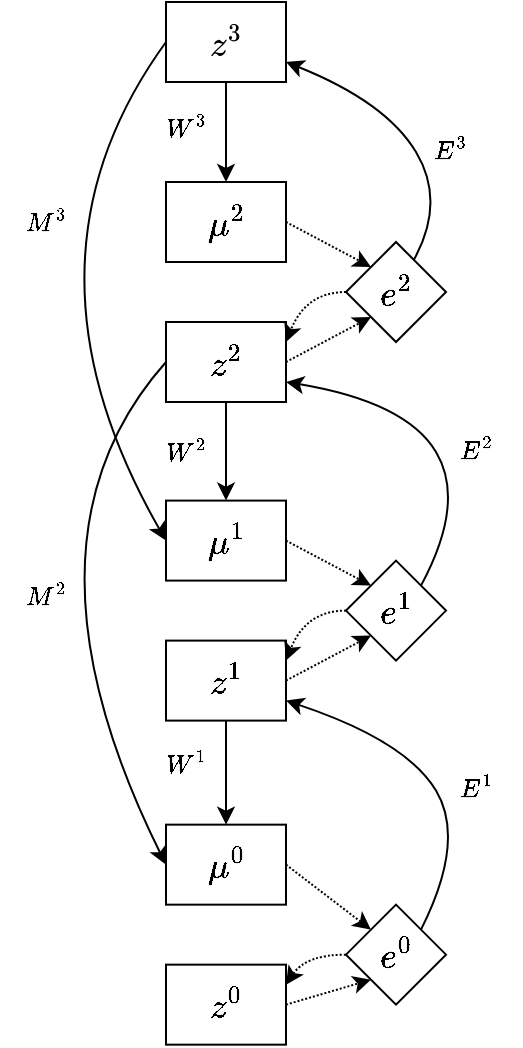 <mxfile version="22.1.18" type="device">
  <diagram name="Page-1" id="fu1geaqnW-9D8BklP9Hh">
    <mxGraphModel dx="1195" dy="651" grid="1" gridSize="10" guides="1" tooltips="1" connect="1" arrows="1" fold="1" page="1" pageScale="1" pageWidth="850" pageHeight="1100" math="1" shadow="0">
      <root>
        <mxCell id="0" />
        <mxCell id="1" parent="0" />
        <mxCell id="atAiUvy_6sOID0HwvwlK-1" value="&lt;font style=&quot;font-size: 15px;&quot;&gt;&lt;svg xmlns:xlink=&quot;http://www.w3.org/1999/xlink&quot; viewBox=&quot;0 -883.2 901.6 894.2&quot; role=&quot;img&quot; height=&quot;2.023ex&quot; width=&quot;2.04ex&quot; xmlns=&quot;http://www.w3.org/2000/svg&quot; style=&quot;vertical-align: -0.025ex; font-size: 15px;&quot;&gt;&lt;defs style=&quot;font-size: 15px;&quot;&gt;&lt;path d=&quot;M347 338Q337 338 294 349T231 360Q211 360 197 356T174 346T162 335T155 324L153 320Q150 317 138 317Q117 317 117 325Q117 330 120 339Q133 378 163 406T229 440Q241 442 246 442Q271 442 291 425T329 392T367 375Q389 375 411 408T434 441Q435 442 449 442H462Q468 436 468 434Q468 430 463 420T449 399T432 377T418 358L411 349Q368 298 275 214T160 106L148 94L163 93Q185 93 227 82T290 71Q328 71 360 90T402 140Q406 149 409 151T424 153Q443 153 443 143Q443 138 442 134Q425 72 376 31T278 -11Q252 -11 232 6T193 40T155 57Q111 57 76 -3Q70 -11 59 -11H54H41Q35 -5 35 -2Q35 13 93 84Q132 129 225 214T340 322Q352 338 347 338Z&quot; id=&quot;MJX-2-TEX-I-1D467&quot; style=&quot;font-size: 15px;&quot;&gt;&lt;/path&gt;&lt;path d=&quot;M127 463Q100 463 85 480T69 524Q69 579 117 622T233 665Q268 665 277 664Q351 652 390 611T430 522Q430 470 396 421T302 350L299 348Q299 347 308 345T337 336T375 315Q457 262 457 175Q457 96 395 37T238 -22Q158 -22 100 21T42 130Q42 158 60 175T105 193Q133 193 151 175T169 130Q169 119 166 110T159 94T148 82T136 74T126 70T118 67L114 66Q165 21 238 21Q293 21 321 74Q338 107 338 175V195Q338 290 274 322Q259 328 213 329L171 330L168 332Q166 335 166 348Q166 366 174 366Q202 366 232 371Q266 376 294 413T322 525V533Q322 590 287 612Q265 626 240 626Q208 626 181 615T143 592T132 580H135Q138 579 143 578T153 573T165 566T175 555T183 540T186 520Q186 498 172 481T127 463Z&quot; id=&quot;MJX-2-TEX-N-33&quot; style=&quot;font-size: 15px;&quot;&gt;&lt;/path&gt;&lt;/defs&gt;&lt;g transform=&quot;scale(1,-1)&quot; stroke-width=&quot;0&quot; fill=&quot;currentColor&quot; stroke=&quot;currentColor&quot; style=&quot;font-size: 15px;&quot;&gt;&lt;g data-mml-node=&quot;math&quot; style=&quot;font-size: 15px;&quot;&gt;&lt;g data-mml-node=&quot;msup&quot; style=&quot;font-size: 15px;&quot;&gt;&lt;g data-mml-node=&quot;mi&quot; style=&quot;font-size: 15px;&quot;&gt;&lt;use xlink:href=&quot;#MJX-2-TEX-I-1D467&quot; data-c=&quot;1D467&quot; style=&quot;font-size: 15px;&quot;&gt;&lt;/use&gt;&lt;/g&gt;&lt;g transform=&quot;translate(498,413) scale(0.707)&quot; data-mml-node=&quot;mn&quot; style=&quot;font-size: 15px;&quot;&gt;&lt;use xlink:href=&quot;#MJX-2-TEX-N-33&quot; data-c=&quot;33&quot; style=&quot;font-size: 15px;&quot;&gt;&lt;/use&gt;&lt;/g&gt;&lt;/g&gt;&lt;/g&gt;&lt;/g&gt;&lt;/svg&gt;&lt;/font&gt;" style="rounded=0;whiteSpace=wrap;html=1;fontSize=15;" parent="1" vertex="1">
          <mxGeometry x="320" y="40" width="60" height="40" as="geometry" />
        </mxCell>
        <mxCell id="atAiUvy_6sOID0HwvwlK-3" value="$$z^2$$" style="rounded=0;whiteSpace=wrap;html=1;fontSize=15;" parent="1" vertex="1">
          <mxGeometry x="320" y="200" width="60" height="40" as="geometry" />
        </mxCell>
        <mxCell id="atAiUvy_6sOID0HwvwlK-4" value="$$z^1$$" style="rounded=0;whiteSpace=wrap;html=1;fontSize=15;" parent="1" vertex="1">
          <mxGeometry x="320" y="359.3" width="60" height="40" as="geometry" />
        </mxCell>
        <mxCell id="atAiUvy_6sOID0HwvwlK-5" value="$$z^0$$" style="rounded=0;whiteSpace=wrap;html=1;fontSize=15;" parent="1" vertex="1">
          <mxGeometry x="320" y="521.33" width="60" height="40" as="geometry" />
        </mxCell>
        <mxCell id="atAiUvy_6sOID0HwvwlK-6" value="$$\mu^2$$" style="rounded=0;whiteSpace=wrap;html=1;fontSize=15;" parent="1" vertex="1">
          <mxGeometry x="320" y="130" width="60" height="40" as="geometry" />
        </mxCell>
        <mxCell id="atAiUvy_6sOID0HwvwlK-7" value="$$\mu^1$$" style="rounded=0;whiteSpace=wrap;html=1;fontSize=15;" parent="1" vertex="1">
          <mxGeometry x="320" y="289.3" width="60" height="40" as="geometry" />
        </mxCell>
        <mxCell id="atAiUvy_6sOID0HwvwlK-8" value="" style="endArrow=classic;html=1;rounded=0;exitX=0.5;exitY=1;exitDx=0;exitDy=0;entryX=0.5;entryY=0;entryDx=0;entryDy=0;" parent="1" source="atAiUvy_6sOID0HwvwlK-1" target="atAiUvy_6sOID0HwvwlK-6" edge="1">
          <mxGeometry width="50" height="50" relative="1" as="geometry">
            <mxPoint x="350" y="90" as="sourcePoint" />
            <mxPoint x="520" y="80" as="targetPoint" />
          </mxGeometry>
        </mxCell>
        <mxCell id="atAiUvy_6sOID0HwvwlK-38" value="$$W^3$$" style="edgeLabel;html=1;align=center;verticalAlign=middle;resizable=0;points=[];" parent="atAiUvy_6sOID0HwvwlK-8" vertex="1" connectable="0">
          <mxGeometry x="-0.103" y="-2" relative="1" as="geometry">
            <mxPoint x="-18" as="offset" />
          </mxGeometry>
        </mxCell>
        <mxCell id="atAiUvy_6sOID0HwvwlK-9" value="" style="endArrow=classic;html=1;rounded=0;exitX=0.5;exitY=1;exitDx=0;exitDy=0;entryX=0.5;entryY=0;entryDx=0;entryDy=0;" parent="1" source="atAiUvy_6sOID0HwvwlK-3" target="atAiUvy_6sOID0HwvwlK-7" edge="1">
          <mxGeometry width="50" height="50" relative="1" as="geometry">
            <mxPoint x="450" y="260" as="sourcePoint" />
            <mxPoint x="500" y="210" as="targetPoint" />
          </mxGeometry>
        </mxCell>
        <mxCell id="atAiUvy_6sOID0HwvwlK-39" value="$$W^2$$" style="edgeLabel;html=1;align=center;verticalAlign=middle;resizable=0;points=[];" parent="atAiUvy_6sOID0HwvwlK-9" vertex="1" connectable="0">
          <mxGeometry x="0.021" relative="1" as="geometry">
            <mxPoint x="-20" as="offset" />
          </mxGeometry>
        </mxCell>
        <mxCell id="atAiUvy_6sOID0HwvwlK-10" value="&lt;font style=&quot;font-size: 15px;&quot;&gt;$$e^2$$&lt;/font&gt;" style="rhombus;whiteSpace=wrap;html=1;" parent="1" vertex="1">
          <mxGeometry x="410" y="160" width="50" height="50" as="geometry" />
        </mxCell>
        <mxCell id="atAiUvy_6sOID0HwvwlK-11" value="" style="endArrow=classic;html=1;rounded=0;exitX=0.5;exitY=1;exitDx=0;exitDy=0;entryX=0.5;entryY=0;entryDx=0;entryDy=0;" parent="1" source="atAiUvy_6sOID0HwvwlK-4" target="atAiUvy_6sOID0HwvwlK-14" edge="1">
          <mxGeometry width="50" height="50" relative="1" as="geometry">
            <mxPoint x="420" y="489.3" as="sourcePoint" />
            <mxPoint x="470" y="439.3" as="targetPoint" />
          </mxGeometry>
        </mxCell>
        <mxCell id="atAiUvy_6sOID0HwvwlK-40" value="$$W^1$$" style="edgeLabel;html=1;align=center;verticalAlign=middle;resizable=0;points=[];" parent="atAiUvy_6sOID0HwvwlK-11" vertex="1" connectable="0">
          <mxGeometry x="-0.191" y="1" relative="1" as="geometry">
            <mxPoint x="-21" as="offset" />
          </mxGeometry>
        </mxCell>
        <mxCell id="atAiUvy_6sOID0HwvwlK-12" value="&lt;font style=&quot;font-size: 15px;&quot;&gt;$$e^1$$&lt;/font&gt;" style="rhombus;whiteSpace=wrap;html=1;" parent="1" vertex="1">
          <mxGeometry x="410" y="319.3" width="50" height="50" as="geometry" />
        </mxCell>
        <mxCell id="atAiUvy_6sOID0HwvwlK-13" value="" style="endArrow=classic;html=1;rounded=0;exitX=1;exitY=0.5;exitDx=0;exitDy=0;entryX=0;entryY=0;entryDx=0;entryDy=0;dashed=1;dashPattern=1 1;" parent="1" source="atAiUvy_6sOID0HwvwlK-6" target="atAiUvy_6sOID0HwvwlK-10" edge="1">
          <mxGeometry width="50" height="50" relative="1" as="geometry">
            <mxPoint x="500" y="120" as="sourcePoint" />
            <mxPoint x="550" y="70" as="targetPoint" />
          </mxGeometry>
        </mxCell>
        <mxCell id="atAiUvy_6sOID0HwvwlK-14" value="$$\mu^0$$" style="rounded=0;whiteSpace=wrap;html=1;fontSize=15;" parent="1" vertex="1">
          <mxGeometry x="320" y="451.33" width="60" height="40" as="geometry" />
        </mxCell>
        <mxCell id="atAiUvy_6sOID0HwvwlK-15" value="&lt;font style=&quot;font-size: 15px;&quot;&gt;$$e^0$$&lt;/font&gt;" style="rhombus;whiteSpace=wrap;html=1;" parent="1" vertex="1">
          <mxGeometry x="410" y="491.33" width="50" height="50" as="geometry" />
        </mxCell>
        <mxCell id="atAiUvy_6sOID0HwvwlK-16" value="" style="endArrow=classic;html=1;rounded=0;entryX=0;entryY=1;entryDx=0;entryDy=0;exitX=1;exitY=0.5;exitDx=0;exitDy=0;dashed=1;dashPattern=1 1;" parent="1" source="atAiUvy_6sOID0HwvwlK-3" target="atAiUvy_6sOID0HwvwlK-10" edge="1">
          <mxGeometry width="50" height="50" relative="1" as="geometry">
            <mxPoint x="390" y="290" as="sourcePoint" />
            <mxPoint x="440" y="240" as="targetPoint" />
          </mxGeometry>
        </mxCell>
        <mxCell id="atAiUvy_6sOID0HwvwlK-17" value="" style="endArrow=classic;html=1;rounded=0;exitX=1;exitY=0.5;exitDx=0;exitDy=0;entryX=0;entryY=0;entryDx=0;entryDy=0;dashed=1;dashPattern=1 1;" parent="1" source="atAiUvy_6sOID0HwvwlK-7" target="atAiUvy_6sOID0HwvwlK-12" edge="1">
          <mxGeometry width="50" height="50" relative="1" as="geometry">
            <mxPoint x="400" y="319.3" as="sourcePoint" />
            <mxPoint x="450" y="269.3" as="targetPoint" />
          </mxGeometry>
        </mxCell>
        <mxCell id="atAiUvy_6sOID0HwvwlK-18" value="" style="endArrow=classic;html=1;rounded=0;exitX=1;exitY=0.5;exitDx=0;exitDy=0;entryX=0;entryY=1;entryDx=0;entryDy=0;dashed=1;dashPattern=1 1;" parent="1" source="atAiUvy_6sOID0HwvwlK-4" target="atAiUvy_6sOID0HwvwlK-12" edge="1">
          <mxGeometry width="50" height="50" relative="1" as="geometry">
            <mxPoint x="430" y="469.3" as="sourcePoint" />
            <mxPoint x="480" y="419.3" as="targetPoint" />
          </mxGeometry>
        </mxCell>
        <mxCell id="atAiUvy_6sOID0HwvwlK-19" value="" style="endArrow=classic;html=1;rounded=0;exitX=1;exitY=0.5;exitDx=0;exitDy=0;entryX=0;entryY=0;entryDx=0;entryDy=0;dashed=1;dashPattern=1 1;" parent="1" source="atAiUvy_6sOID0HwvwlK-14" target="atAiUvy_6sOID0HwvwlK-15" edge="1">
          <mxGeometry width="50" height="50" relative="1" as="geometry">
            <mxPoint x="480" y="511.33" as="sourcePoint" />
            <mxPoint x="530" y="461.33" as="targetPoint" />
          </mxGeometry>
        </mxCell>
        <mxCell id="atAiUvy_6sOID0HwvwlK-20" value="" style="endArrow=classic;html=1;rounded=0;exitX=1;exitY=0.5;exitDx=0;exitDy=0;entryX=0;entryY=1;entryDx=0;entryDy=0;dashed=1;dashPattern=1 1;" parent="1" source="atAiUvy_6sOID0HwvwlK-5" target="atAiUvy_6sOID0HwvwlK-15" edge="1">
          <mxGeometry width="50" height="50" relative="1" as="geometry">
            <mxPoint x="450" y="651.33" as="sourcePoint" />
            <mxPoint x="500" y="601.33" as="targetPoint" />
          </mxGeometry>
        </mxCell>
        <mxCell id="atAiUvy_6sOID0HwvwlK-22" value="" style="curved=1;endArrow=classic;html=1;rounded=0;exitX=1;exitY=0;exitDx=0;exitDy=0;entryX=1;entryY=0.75;entryDx=0;entryDy=0;" parent="1" source="atAiUvy_6sOID0HwvwlK-15" target="atAiUvy_6sOID0HwvwlK-4" edge="1">
          <mxGeometry width="50" height="50" relative="1" as="geometry">
            <mxPoint x="430" y="499.3" as="sourcePoint" />
            <mxPoint x="480" y="449.3" as="targetPoint" />
            <Array as="points">
              <mxPoint x="470" y="459.3" />
              <mxPoint x="440" y="409.3" />
            </Array>
          </mxGeometry>
        </mxCell>
        <mxCell id="atAiUvy_6sOID0HwvwlK-35" value="$$E^1$$" style="edgeLabel;html=1;align=center;verticalAlign=middle;resizable=0;points=[];" parent="atAiUvy_6sOID0HwvwlK-22" vertex="1" connectable="0">
          <mxGeometry x="-0.05" y="1" relative="1" as="geometry">
            <mxPoint x="22" as="offset" />
          </mxGeometry>
        </mxCell>
        <mxCell id="atAiUvy_6sOID0HwvwlK-23" value="" style="curved=1;endArrow=classic;html=1;rounded=0;entryX=1;entryY=0.75;entryDx=0;entryDy=0;" parent="1" source="atAiUvy_6sOID0HwvwlK-10" target="atAiUvy_6sOID0HwvwlK-1" edge="1">
          <mxGeometry width="50" height="50" relative="1" as="geometry">
            <mxPoint x="460" y="110" as="sourcePoint" />
            <mxPoint x="510" y="60" as="targetPoint" />
            <Array as="points">
              <mxPoint x="460" y="140" />
              <mxPoint x="430" y="90" />
            </Array>
          </mxGeometry>
        </mxCell>
        <mxCell id="atAiUvy_6sOID0HwvwlK-33" value="$$E^3$$" style="edgeLabel;html=1;align=center;verticalAlign=middle;resizable=0;points=[];" parent="atAiUvy_6sOID0HwvwlK-23" vertex="1" connectable="0">
          <mxGeometry x="-0.161" y="1" relative="1" as="geometry">
            <mxPoint x="17" y="-3" as="offset" />
          </mxGeometry>
        </mxCell>
        <mxCell id="atAiUvy_6sOID0HwvwlK-24" value="" style="curved=1;endArrow=classic;html=1;rounded=0;exitX=1;exitY=0;exitDx=0;exitDy=0;entryX=1;entryY=0.75;entryDx=0;entryDy=0;" parent="1" source="atAiUvy_6sOID0HwvwlK-12" target="atAiUvy_6sOID0HwvwlK-3" edge="1">
          <mxGeometry width="50" height="50" relative="1" as="geometry">
            <mxPoint x="450" y="330" as="sourcePoint" />
            <mxPoint x="500" y="280" as="targetPoint" />
            <Array as="points">
              <mxPoint x="470" y="290" />
              <mxPoint x="440" y="240" />
            </Array>
          </mxGeometry>
        </mxCell>
        <mxCell id="atAiUvy_6sOID0HwvwlK-34" value="&lt;div&gt;$$E^2$$&lt;/div&gt;" style="edgeLabel;html=1;align=center;verticalAlign=middle;resizable=0;points=[];" parent="atAiUvy_6sOID0HwvwlK-24" vertex="1" connectable="0">
          <mxGeometry x="-0.077" y="-1" relative="1" as="geometry">
            <mxPoint x="19" as="offset" />
          </mxGeometry>
        </mxCell>
        <mxCell id="atAiUvy_6sOID0HwvwlK-25" value="" style="curved=1;endArrow=classic;html=1;rounded=0;exitX=0;exitY=0.5;exitDx=0;exitDy=0;entryX=1;entryY=0.25;entryDx=0;entryDy=0;dashed=1;dashPattern=1 1;" parent="1" source="atAiUvy_6sOID0HwvwlK-12" target="atAiUvy_6sOID0HwvwlK-4" edge="1">
          <mxGeometry width="50" height="50" relative="1" as="geometry">
            <mxPoint x="510" y="369.3" as="sourcePoint" />
            <mxPoint x="390" y="359.3" as="targetPoint" />
            <Array as="points">
              <mxPoint x="390" y="344.3" />
            </Array>
          </mxGeometry>
        </mxCell>
        <mxCell id="atAiUvy_6sOID0HwvwlK-26" value="" style="curved=1;endArrow=classic;html=1;rounded=0;exitX=0;exitY=0.5;exitDx=0;exitDy=0;entryX=1;entryY=0.25;entryDx=0;entryDy=0;dashed=1;dashPattern=1 1;" parent="1" source="atAiUvy_6sOID0HwvwlK-10" target="atAiUvy_6sOID0HwvwlK-3" edge="1">
          <mxGeometry width="50" height="50" relative="1" as="geometry">
            <mxPoint x="500" y="230" as="sourcePoint" />
            <mxPoint x="550" y="180" as="targetPoint" />
            <Array as="points">
              <mxPoint x="390" y="185" />
            </Array>
          </mxGeometry>
        </mxCell>
        <mxCell id="atAiUvy_6sOID0HwvwlK-29" value="" style="curved=1;endArrow=classic;html=1;rounded=0;exitX=0;exitY=0.5;exitDx=0;exitDy=0;entryX=1;entryY=0.25;entryDx=0;entryDy=0;dashed=1;dashPattern=1 1;" parent="1" source="atAiUvy_6sOID0HwvwlK-15" target="atAiUvy_6sOID0HwvwlK-5" edge="1">
          <mxGeometry width="50" height="50" relative="1" as="geometry">
            <mxPoint x="500" y="491.33" as="sourcePoint" />
            <mxPoint x="550" y="441.33" as="targetPoint" />
            <Array as="points">
              <mxPoint x="390" y="516.33" />
            </Array>
          </mxGeometry>
        </mxCell>
        <mxCell id="atAiUvy_6sOID0HwvwlK-30" value="" style="curved=1;endArrow=classic;html=1;rounded=0;exitX=0;exitY=0.5;exitDx=0;exitDy=0;entryX=0;entryY=0.5;entryDx=0;entryDy=0;" parent="1" source="atAiUvy_6sOID0HwvwlK-1" target="atAiUvy_6sOID0HwvwlK-7" edge="1">
          <mxGeometry width="50" height="50" relative="1" as="geometry">
            <mxPoint x="180" y="200" as="sourcePoint" />
            <mxPoint x="260" y="250" as="targetPoint" />
            <Array as="points">
              <mxPoint x="240" y="170" />
            </Array>
          </mxGeometry>
        </mxCell>
        <mxCell id="T0ZQRzIu6jH0cw3Xytkt-1" value="$$M^3$$" style="edgeLabel;html=1;align=center;verticalAlign=middle;resizable=0;points=[];" vertex="1" connectable="0" parent="atAiUvy_6sOID0HwvwlK-30">
          <mxGeometry x="-0.275" y="25" relative="1" as="geometry">
            <mxPoint x="-17" y="-12" as="offset" />
          </mxGeometry>
        </mxCell>
        <mxCell id="atAiUvy_6sOID0HwvwlK-31" value="" style="curved=1;endArrow=classic;html=1;rounded=0;exitX=0;exitY=0.5;exitDx=0;exitDy=0;entryX=0;entryY=0.5;entryDx=0;entryDy=0;" parent="1" source="atAiUvy_6sOID0HwvwlK-3" target="atAiUvy_6sOID0HwvwlK-14" edge="1">
          <mxGeometry width="50" height="50" relative="1" as="geometry">
            <mxPoint x="180" y="270" as="sourcePoint" />
            <mxPoint x="230" y="220" as="targetPoint" />
            <Array as="points">
              <mxPoint x="240" y="310" />
            </Array>
          </mxGeometry>
        </mxCell>
        <mxCell id="T0ZQRzIu6jH0cw3Xytkt-2" value="$$M^2$$" style="edgeLabel;html=1;align=center;verticalAlign=middle;resizable=0;points=[];" vertex="1" connectable="0" parent="atAiUvy_6sOID0HwvwlK-31">
          <mxGeometry x="0.075" y="23" relative="1" as="geometry">
            <mxPoint x="-19" as="offset" />
          </mxGeometry>
        </mxCell>
      </root>
    </mxGraphModel>
  </diagram>
</mxfile>
